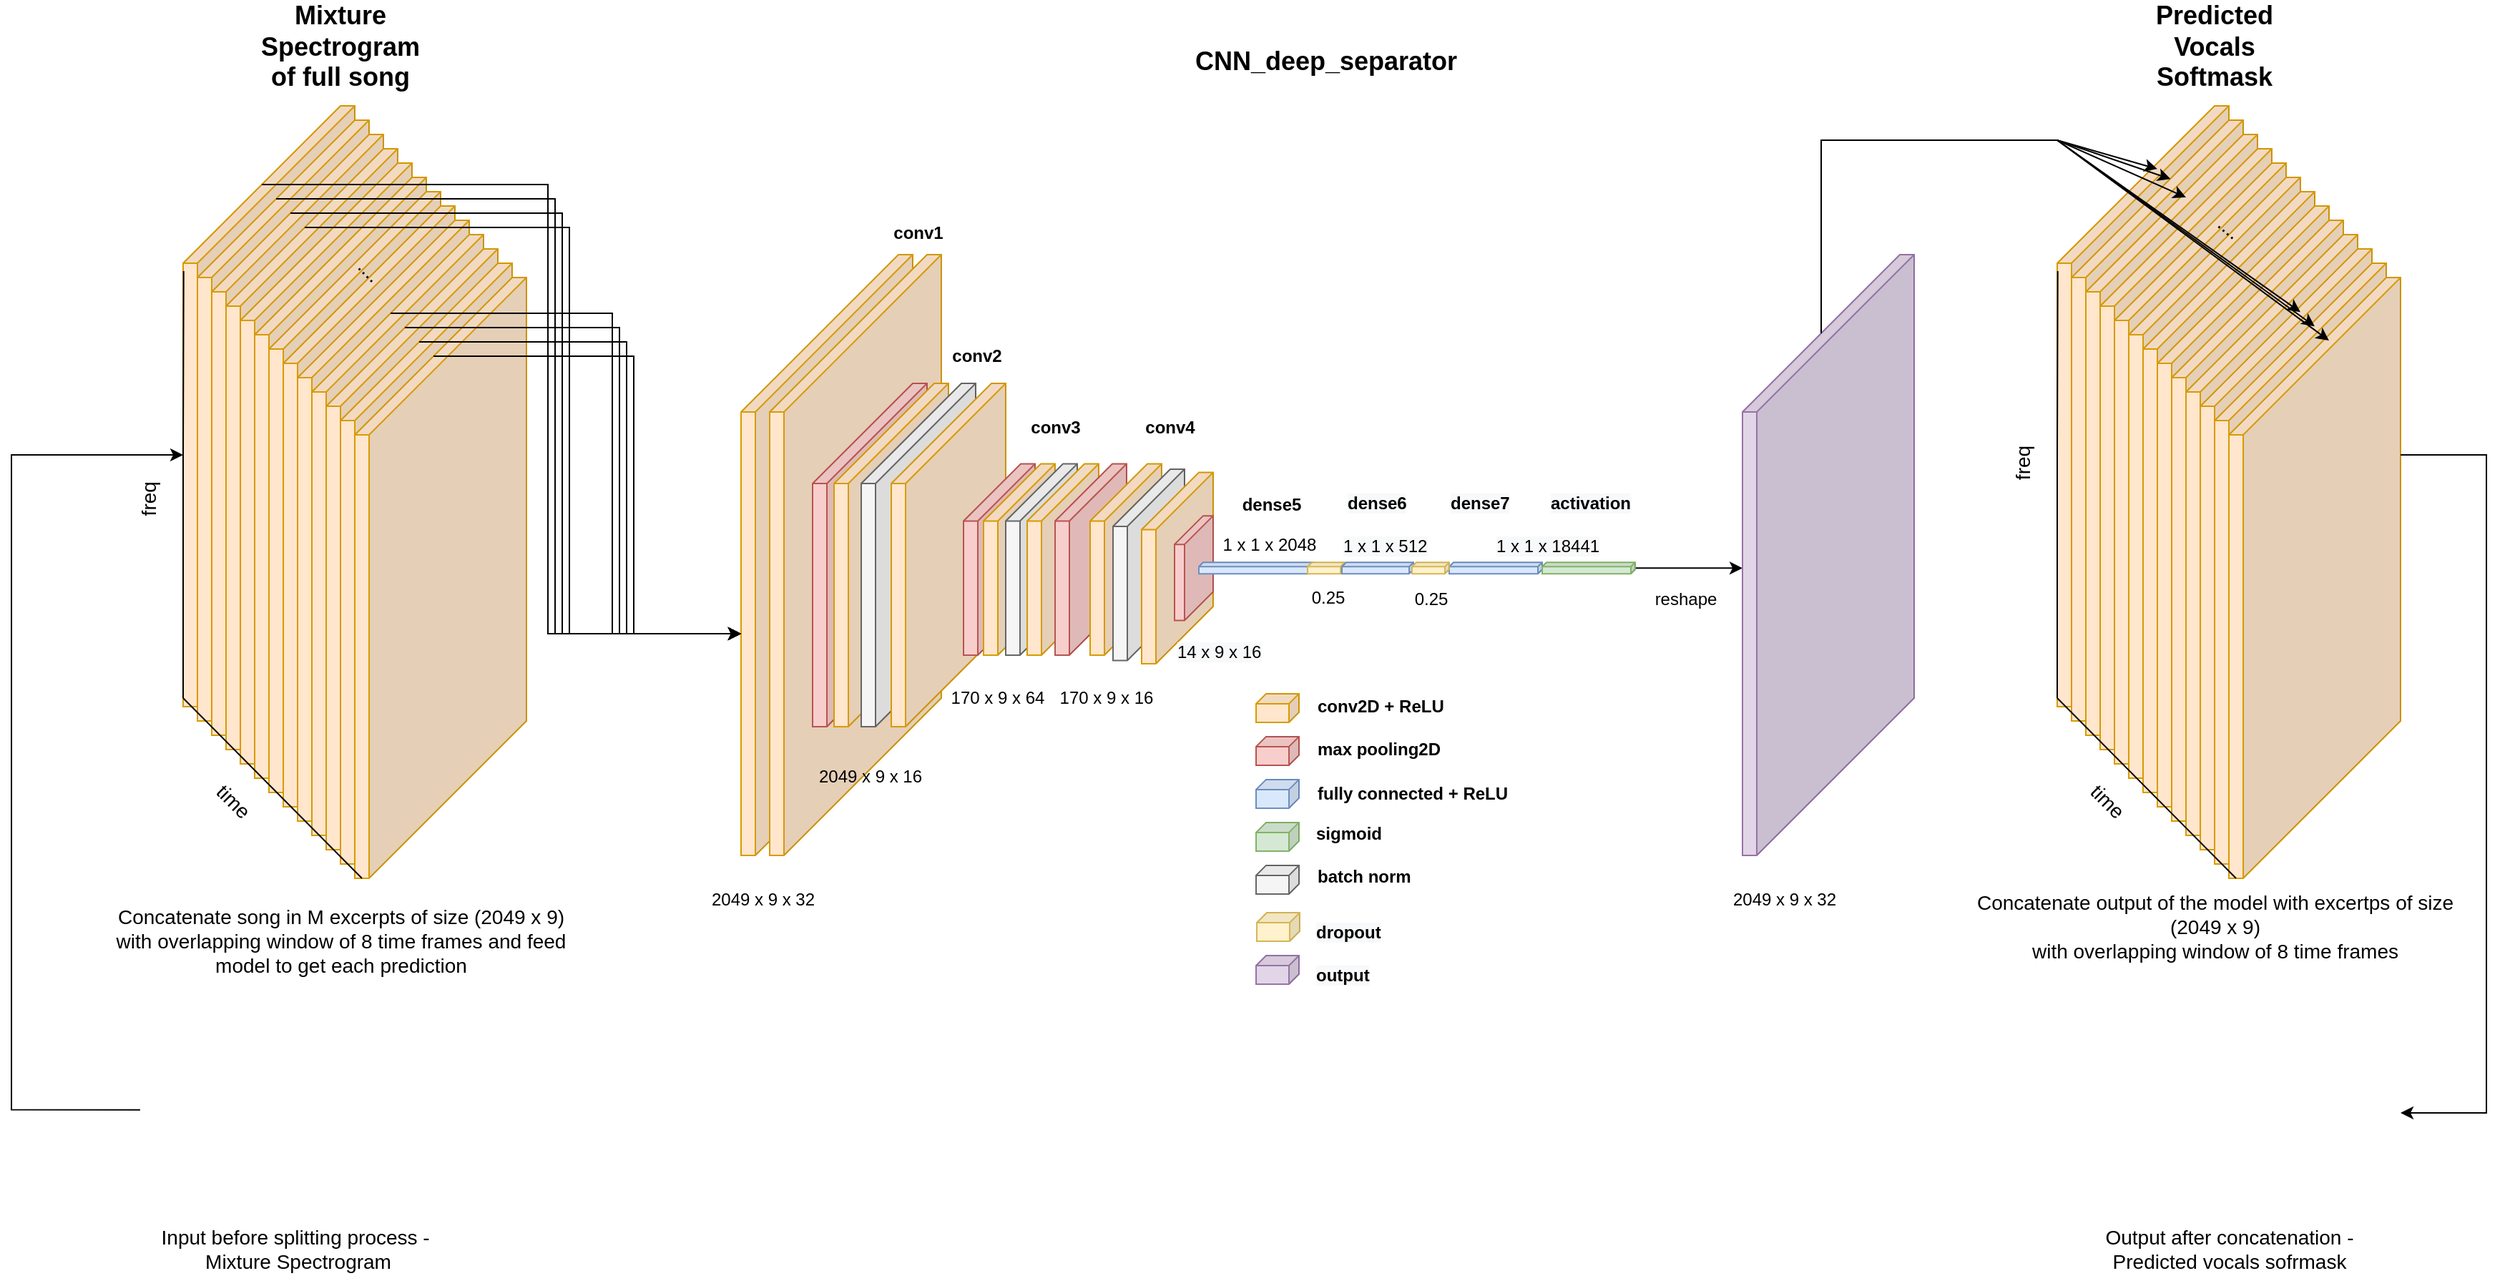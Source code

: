 <mxfile version="20.4.0" type="github">
  <diagram id="QJjx0-fPxzvcmYibJWj1" name="Page-1">
    <mxGraphModel dx="3318" dy="2088" grid="1" gridSize="10" guides="1" tooltips="1" connect="1" arrows="1" fold="1" page="1" pageScale="1" pageWidth="1600" pageHeight="1200" math="0" shadow="0">
      <root>
        <mxCell id="0" />
        <mxCell id="1" parent="0" />
        <mxCell id="4f-DMQIj-ya-iA7LCkDa-1" value="" style="shape=cube;whiteSpace=wrap;html=1;boundedLbl=1;backgroundOutline=1;darkOpacity=0.05;darkOpacity2=0.1;size=110;direction=east;flipH=1;fillColor=#ffe6cc;strokeColor=#d79b00;" parent="1" vertex="1">
          <mxGeometry x="380" y="80" width="120" height="420" as="geometry" />
        </mxCell>
        <mxCell id="4f-DMQIj-ya-iA7LCkDa-2" value="" style="shape=cube;whiteSpace=wrap;html=1;boundedLbl=1;backgroundOutline=1;darkOpacity=0.05;darkOpacity2=0.1;size=110;direction=east;flipH=1;fillColor=#ffe6cc;strokeColor=#d79b00;" parent="1" vertex="1">
          <mxGeometry x="400" y="80" width="120" height="420" as="geometry" />
        </mxCell>
        <mxCell id="4f-DMQIj-ya-iA7LCkDa-3" value="" style="shape=cube;whiteSpace=wrap;html=1;boundedLbl=1;backgroundOutline=1;darkOpacity=0.05;darkOpacity2=0.1;size=70;direction=east;flipH=1;fillColor=#f8cecc;strokeColor=#b85450;" parent="1" vertex="1">
          <mxGeometry x="430" y="170" width="80" height="240" as="geometry" />
        </mxCell>
        <mxCell id="4f-DMQIj-ya-iA7LCkDa-4" value="" style="shape=cube;whiteSpace=wrap;html=1;boundedLbl=1;backgroundOutline=1;darkOpacity=0.05;darkOpacity2=0.1;size=70;direction=east;flipH=1;fillColor=#ffe6cc;strokeColor=#d79b00;" parent="1" vertex="1">
          <mxGeometry x="445" y="170" width="80" height="240" as="geometry" />
        </mxCell>
        <mxCell id="4f-DMQIj-ya-iA7LCkDa-5" value="" style="shape=cube;whiteSpace=wrap;html=1;boundedLbl=1;backgroundOutline=1;darkOpacity=0.05;darkOpacity2=0.1;size=70;direction=east;flipH=1;fillColor=#f5f5f5;strokeColor=#666666;fontColor=#333333;" parent="1" vertex="1">
          <mxGeometry x="464" y="170" width="80" height="240" as="geometry" />
        </mxCell>
        <mxCell id="4f-DMQIj-ya-iA7LCkDa-22" value="" style="shape=cube;whiteSpace=wrap;html=1;boundedLbl=1;backgroundOutline=1;darkOpacity=0.05;darkOpacity2=0.1;size=3;direction=east;flipH=1;fillColor=#dae8fc;strokeColor=#6c8ebf;" parent="1" vertex="1">
          <mxGeometry x="875" y="295.14" width="65" height="8" as="geometry" />
        </mxCell>
        <mxCell id="4f-DMQIj-ya-iA7LCkDa-23" value="" style="shape=cube;whiteSpace=wrap;html=1;boundedLbl=1;backgroundOutline=1;darkOpacity=0.05;darkOpacity2=0.1;size=7;direction=east;flipH=1;fillColor=#ffe6cc;strokeColor=#d79b00;" parent="1" vertex="1">
          <mxGeometry x="740" y="386.94" width="30" height="20" as="geometry" />
        </mxCell>
        <mxCell id="4f-DMQIj-ya-iA7LCkDa-24" value="" style="shape=cube;whiteSpace=wrap;html=1;boundedLbl=1;backgroundOutline=1;darkOpacity=0.05;darkOpacity2=0.1;size=7;direction=east;flipH=1;fillColor=#f8cecc;strokeColor=#b85450;" parent="1" vertex="1">
          <mxGeometry x="740" y="416.94" width="30" height="20" as="geometry" />
        </mxCell>
        <mxCell id="4f-DMQIj-ya-iA7LCkDa-26" value="" style="shape=cube;whiteSpace=wrap;html=1;boundedLbl=1;backgroundOutline=1;darkOpacity=0.05;darkOpacity2=0.1;size=7;direction=east;flipH=1;fillColor=#dae8fc;strokeColor=#6c8ebf;" parent="1" vertex="1">
          <mxGeometry x="740" y="446.94" width="30" height="20" as="geometry" />
        </mxCell>
        <mxCell id="4f-DMQIj-ya-iA7LCkDa-28" value="" style="shape=cube;whiteSpace=wrap;html=1;boundedLbl=1;backgroundOutline=1;darkOpacity=0.05;darkOpacity2=0.1;size=7;direction=east;flipH=1;fillColor=#d5e8d4;strokeColor=#82b366;" parent="1" vertex="1">
          <mxGeometry x="740" y="476.94" width="30" height="20" as="geometry" />
        </mxCell>
        <mxCell id="4f-DMQIj-ya-iA7LCkDa-29" value="&lt;b&gt;conv1&lt;/b&gt;" style="text;html=1;strokeColor=none;fillColor=none;align=center;verticalAlign=middle;whiteSpace=wrap;rounded=0;" parent="1" vertex="1">
          <mxGeometry x="484" y="50" width="40" height="30" as="geometry" />
        </mxCell>
        <mxCell id="4f-DMQIj-ya-iA7LCkDa-31" value="&lt;b&gt;conv2&lt;/b&gt;" style="text;html=1;strokeColor=none;fillColor=none;align=center;verticalAlign=middle;whiteSpace=wrap;rounded=0;" parent="1" vertex="1">
          <mxGeometry x="525" y="136" width="40" height="30" as="geometry" />
        </mxCell>
        <mxCell id="4f-DMQIj-ya-iA7LCkDa-32" value="&lt;b&gt;conv3&lt;/b&gt;" style="text;html=1;strokeColor=none;fillColor=none;align=center;verticalAlign=middle;whiteSpace=wrap;rounded=0;" parent="1" vertex="1">
          <mxGeometry x="580" y="186.25" width="40" height="30" as="geometry" />
        </mxCell>
        <mxCell id="4f-DMQIj-ya-iA7LCkDa-33" value="&lt;b&gt;conv4&lt;/b&gt;" style="text;html=1;strokeColor=none;fillColor=none;align=center;verticalAlign=middle;whiteSpace=wrap;rounded=0;" parent="1" vertex="1">
          <mxGeometry x="660" y="186.25" width="40" height="30" as="geometry" />
        </mxCell>
        <mxCell id="4f-DMQIj-ya-iA7LCkDa-35" value="&lt;b&gt;dense5&lt;/b&gt;" style="text;html=1;strokeColor=none;fillColor=none;align=center;verticalAlign=middle;whiteSpace=wrap;rounded=0;" parent="1" vertex="1">
          <mxGeometry x="730.5" y="240" width="40" height="30" as="geometry" />
        </mxCell>
        <mxCell id="4f-DMQIj-ya-iA7LCkDa-38" value="2049 x 9 x 32" style="text;html=1;strokeColor=none;fillColor=none;align=center;verticalAlign=middle;whiteSpace=wrap;rounded=0;" parent="1" vertex="1">
          <mxGeometry x="346" y="516" width="99" height="30" as="geometry" />
        </mxCell>
        <mxCell id="4f-DMQIj-ya-iA7LCkDa-48" value="1 x 1 x 2048" style="text;html=1;strokeColor=none;fillColor=none;align=center;verticalAlign=middle;whiteSpace=wrap;rounded=0;" parent="1" vertex="1">
          <mxGeometry x="700" y="271.13" width="99" height="24" as="geometry" />
        </mxCell>
        <mxCell id="4f-DMQIj-ya-iA7LCkDa-50" value="conv2D + ReLU" style="text;html=1;strokeColor=none;fillColor=none;align=left;verticalAlign=middle;whiteSpace=wrap;rounded=0;fontStyle=1" parent="1" vertex="1">
          <mxGeometry x="781" y="384" width="138" height="23.88" as="geometry" />
        </mxCell>
        <mxCell id="4f-DMQIj-ya-iA7LCkDa-51" value="max pooling2D" style="text;html=1;strokeColor=none;fillColor=none;align=left;verticalAlign=middle;whiteSpace=wrap;rounded=0;fontStyle=1" parent="1" vertex="1">
          <mxGeometry x="781" y="414" width="138" height="23.88" as="geometry" />
        </mxCell>
        <mxCell id="4f-DMQIj-ya-iA7LCkDa-52" value="fully connected + ReLU" style="text;html=1;strokeColor=none;fillColor=none;align=left;verticalAlign=middle;whiteSpace=wrap;rounded=0;fontStyle=1" parent="1" vertex="1">
          <mxGeometry x="781" y="445.06" width="138" height="23.88" as="geometry" />
        </mxCell>
        <mxCell id="4f-DMQIj-ya-iA7LCkDa-53" value="sigmoid" style="text;html=1;strokeColor=none;fillColor=none;align=left;verticalAlign=middle;whiteSpace=wrap;rounded=0;fontStyle=1" parent="1" vertex="1">
          <mxGeometry x="780" y="473.06" width="138" height="23.88" as="geometry" />
        </mxCell>
        <mxCell id="CjmiZZ4pZX1jjcTOvJ7b-1" value="2049 x 9 x 16" style="text;html=1;strokeColor=none;fillColor=none;align=center;verticalAlign=middle;whiteSpace=wrap;rounded=0;" vertex="1" parent="1">
          <mxGeometry x="421" y="430" width="99" height="30" as="geometry" />
        </mxCell>
        <mxCell id="CjmiZZ4pZX1jjcTOvJ7b-2" value="170 x 9 x 64" style="text;html=1;strokeColor=none;fillColor=none;align=center;verticalAlign=middle;whiteSpace=wrap;rounded=0;" vertex="1" parent="1">
          <mxGeometry x="510" y="375" width="99" height="30" as="geometry" />
        </mxCell>
        <mxCell id="CjmiZZ4pZX1jjcTOvJ7b-6" value="" style="shape=cube;whiteSpace=wrap;html=1;boundedLbl=1;backgroundOutline=1;darkOpacity=0.05;darkOpacity2=0.1;size=70;direction=east;flipH=1;fillColor=#ffe6cc;strokeColor=#d79b00;" vertex="1" parent="1">
          <mxGeometry x="485" y="170" width="80" height="240" as="geometry" />
        </mxCell>
        <mxCell id="4f-DMQIj-ya-iA7LCkDa-9" value="" style="shape=cube;whiteSpace=wrap;html=1;boundedLbl=1;backgroundOutline=1;darkOpacity=0.05;darkOpacity2=0.1;size=40;direction=east;flipH=1;fillColor=#f8cecc;strokeColor=#b85450;" parent="1" vertex="1">
          <mxGeometry x="535.5" y="226.25" width="50" height="133.75" as="geometry" />
        </mxCell>
        <mxCell id="CjmiZZ4pZX1jjcTOvJ7b-7" value="" style="shape=cube;whiteSpace=wrap;html=1;boundedLbl=1;backgroundOutline=1;darkOpacity=0.05;darkOpacity2=0.1;size=7;direction=east;flipH=1;fillColor=#f5f5f5;strokeColor=#666666;fontColor=#333333;" vertex="1" parent="1">
          <mxGeometry x="740" y="506.94" width="30" height="20" as="geometry" />
        </mxCell>
        <mxCell id="CjmiZZ4pZX1jjcTOvJ7b-8" value="batch norm" style="text;html=1;strokeColor=none;fillColor=none;align=left;verticalAlign=middle;whiteSpace=wrap;rounded=0;fontStyle=1" vertex="1" parent="1">
          <mxGeometry x="781" y="503.06" width="138" height="23.88" as="geometry" />
        </mxCell>
        <mxCell id="4f-DMQIj-ya-iA7LCkDa-8" value="" style="shape=cube;whiteSpace=wrap;html=1;boundedLbl=1;backgroundOutline=1;darkOpacity=0.05;darkOpacity2=0.1;size=40;direction=east;flipH=1;fillColor=#ffe6cc;strokeColor=#d79b00;" parent="1" vertex="1">
          <mxGeometry x="549.5" y="226.25" width="50" height="133.75" as="geometry" />
        </mxCell>
        <mxCell id="4f-DMQIj-ya-iA7LCkDa-7" value="" style="shape=cube;whiteSpace=wrap;html=1;boundedLbl=1;backgroundOutline=1;darkOpacity=0.05;darkOpacity2=0.1;size=40;direction=east;flipH=1;fillColor=#f5f5f5;strokeColor=#666666;fontColor=#333333;" parent="1" vertex="1">
          <mxGeometry x="565" y="226.25" width="50" height="133.75" as="geometry" />
        </mxCell>
        <mxCell id="CjmiZZ4pZX1jjcTOvJ7b-9" value="" style="shape=cube;whiteSpace=wrap;html=1;boundedLbl=1;backgroundOutline=1;darkOpacity=0.05;darkOpacity2=0.1;size=40;direction=east;flipH=1;fillColor=#ffe6cc;strokeColor=#d79b00;" vertex="1" parent="1">
          <mxGeometry x="580" y="226.25" width="50" height="133.75" as="geometry" />
        </mxCell>
        <mxCell id="4f-DMQIj-ya-iA7LCkDa-6" value="" style="shape=cube;whiteSpace=wrap;html=1;boundedLbl=1;backgroundOutline=1;darkOpacity=0.05;darkOpacity2=0.1;size=40;direction=east;flipH=1;fillColor=#f8cecc;strokeColor=#b85450;" parent="1" vertex="1">
          <mxGeometry x="599.5" y="226.25" width="50" height="133.75" as="geometry" />
        </mxCell>
        <mxCell id="CjmiZZ4pZX1jjcTOvJ7b-13" value="" style="shape=cube;whiteSpace=wrap;html=1;boundedLbl=1;backgroundOutline=1;darkOpacity=0.05;darkOpacity2=0.1;size=40;direction=east;flipH=1;fillColor=#ffe6cc;strokeColor=#d79b00;" vertex="1" parent="1">
          <mxGeometry x="624" y="226.25" width="50" height="133.75" as="geometry" />
        </mxCell>
        <mxCell id="CjmiZZ4pZX1jjcTOvJ7b-16" value="" style="shape=cube;whiteSpace=wrap;html=1;boundedLbl=1;backgroundOutline=1;darkOpacity=0.05;darkOpacity2=0.1;size=40;direction=east;flipH=1;fillColor=#f5f5f5;strokeColor=#666666;fontColor=#333333;" vertex="1" parent="1">
          <mxGeometry x="640" y="230" width="50" height="133.75" as="geometry" />
        </mxCell>
        <mxCell id="CjmiZZ4pZX1jjcTOvJ7b-14" value="" style="shape=cube;whiteSpace=wrap;html=1;boundedLbl=1;backgroundOutline=1;darkOpacity=0.05;darkOpacity2=0.1;size=40;direction=east;flipH=1;fillColor=#ffe6cc;strokeColor=#d79b00;" vertex="1" parent="1">
          <mxGeometry x="660" y="232.26" width="50" height="133.75" as="geometry" />
        </mxCell>
        <mxCell id="CjmiZZ4pZX1jjcTOvJ7b-17" value="170 x 9 x 16" style="text;html=1;strokeColor=none;fillColor=none;align=center;verticalAlign=middle;whiteSpace=wrap;rounded=0;" vertex="1" parent="1">
          <mxGeometry x="585.5" y="375" width="99" height="30" as="geometry" />
        </mxCell>
        <mxCell id="4f-DMQIj-ya-iA7LCkDa-10" value="" style="shape=cube;whiteSpace=wrap;html=1;boundedLbl=1;backgroundOutline=1;darkOpacity=0.05;darkOpacity2=0.1;size=20;direction=east;flipH=1;fillColor=#f8cecc;strokeColor=#b85450;" parent="1" vertex="1">
          <mxGeometry x="683" y="262.57" width="27" height="73.13" as="geometry" />
        </mxCell>
        <mxCell id="CjmiZZ4pZX1jjcTOvJ7b-18" value="&lt;span style=&quot;color: rgb(0, 0, 0); font-family: Helvetica; font-size: 12px; font-style: normal; font-variant-ligatures: normal; font-variant-caps: normal; font-weight: 400; letter-spacing: normal; orphans: 2; text-align: center; text-indent: 0px; text-transform: none; widows: 2; word-spacing: 0px; -webkit-text-stroke-width: 0px; background-color: rgb(248, 249, 250); text-decoration-thickness: initial; text-decoration-style: initial; text-decoration-color: initial; float: none; display: inline !important;&quot;&gt;14 x 9 x 16&lt;/span&gt;" style="text;whiteSpace=wrap;html=1;fontSize=12;fontFamily=Helvetica;fontColor=default;" vertex="1" parent="1">
          <mxGeometry x="683" y="344" width="100" height="40" as="geometry" />
        </mxCell>
        <mxCell id="4f-DMQIj-ya-iA7LCkDa-20" value="" style="shape=cube;whiteSpace=wrap;html=1;boundedLbl=1;backgroundOutline=1;darkOpacity=0.05;darkOpacity2=0.1;size=3;direction=east;flipH=1;fillColor=#dae8fc;strokeColor=#6c8ebf;" parent="1" vertex="1">
          <mxGeometry x="700" y="295.14" width="80" height="8" as="geometry" />
        </mxCell>
        <mxCell id="CjmiZZ4pZX1jjcTOvJ7b-23" value="&lt;b style=&quot;color: rgb(0, 0, 0); font-family: Helvetica; font-size: 12px; font-style: normal; font-variant-ligatures: normal; font-variant-caps: normal; letter-spacing: normal; orphans: 2; text-align: center; text-indent: 0px; text-transform: none; widows: 2; word-spacing: 0px; -webkit-text-stroke-width: 0px; background-color: rgb(248, 249, 250); text-decoration-thickness: initial; text-decoration-style: initial; text-decoration-color: initial;&quot;&gt;dense6&lt;/b&gt;" style="text;whiteSpace=wrap;html=1;fontSize=12;fontFamily=Helvetica;fontColor=default;" vertex="1" parent="1">
          <mxGeometry x="802" y="240" width="70" height="40" as="geometry" />
        </mxCell>
        <mxCell id="CjmiZZ4pZX1jjcTOvJ7b-24" value="&lt;b style=&quot;color: rgb(0, 0, 0); font-family: Helvetica; font-size: 12px; font-style: normal; font-variant-ligatures: normal; font-variant-caps: normal; letter-spacing: normal; orphans: 2; text-align: center; text-indent: 0px; text-transform: none; widows: 2; word-spacing: 0px; -webkit-text-stroke-width: 0px; background-color: rgb(248, 249, 250); text-decoration-thickness: initial; text-decoration-style: initial; text-decoration-color: initial;&quot;&gt;dense7&lt;/b&gt;" style="text;whiteSpace=wrap;html=1;fontSize=12;fontFamily=Helvetica;fontColor=default;" vertex="1" parent="1">
          <mxGeometry x="874" y="240" width="70" height="40" as="geometry" />
        </mxCell>
        <mxCell id="CjmiZZ4pZX1jjcTOvJ7b-27" value="&lt;span style=&quot;color: rgb(0, 0, 0); font-family: Helvetica; font-size: 12px; font-style: normal; font-variant-ligatures: normal; font-variant-caps: normal; font-weight: 400; letter-spacing: normal; orphans: 2; text-align: center; text-indent: 0px; text-transform: none; widows: 2; word-spacing: 0px; -webkit-text-stroke-width: 0px; background-color: rgb(248, 249, 250); text-decoration-thickness: initial; text-decoration-style: initial; text-decoration-color: initial; float: none; display: inline !important;&quot;&gt;1 x 1 x 18441&lt;/span&gt;" style="text;whiteSpace=wrap;html=1;fontSize=12;fontFamily=Helvetica;fontColor=default;" vertex="1" parent="1">
          <mxGeometry x="906" y="270" width="75" height="40" as="geometry" />
        </mxCell>
        <mxCell id="CjmiZZ4pZX1jjcTOvJ7b-36" style="edgeStyle=orthogonalEdgeStyle;rounded=0;orthogonalLoop=1;jettySize=auto;html=1;fontFamily=Helvetica;fontSize=12;fontColor=default;" edge="1" parent="1" source="CjmiZZ4pZX1jjcTOvJ7b-33">
          <mxGeometry relative="1" as="geometry">
            <mxPoint x="1080" y="299.14" as="targetPoint" />
          </mxGeometry>
        </mxCell>
        <mxCell id="CjmiZZ4pZX1jjcTOvJ7b-33" value="" style="shape=cube;whiteSpace=wrap;html=1;boundedLbl=1;backgroundOutline=1;darkOpacity=0.05;darkOpacity2=0.1;size=3;direction=east;flipH=1;fillColor=#d5e8d4;strokeColor=#82b366;" vertex="1" parent="1">
          <mxGeometry x="940" y="295.14" width="65" height="8" as="geometry" />
        </mxCell>
        <mxCell id="CjmiZZ4pZX1jjcTOvJ7b-35" value="&lt;b style=&quot;color: rgb(0, 0, 0); font-family: Helvetica; font-size: 12px; font-style: normal; font-variant-ligatures: normal; font-variant-caps: normal; letter-spacing: normal; orphans: 2; text-align: center; text-indent: 0px; text-transform: none; widows: 2; word-spacing: 0px; -webkit-text-stroke-width: 0px; background-color: rgb(248, 249, 250); text-decoration-thickness: initial; text-decoration-style: initial; text-decoration-color: initial;&quot;&gt;activation&lt;/b&gt;" style="text;whiteSpace=wrap;html=1;fontSize=12;fontFamily=Helvetica;fontColor=default;" vertex="1" parent="1">
          <mxGeometry x="944" y="240" width="70" height="40" as="geometry" />
        </mxCell>
        <mxCell id="CjmiZZ4pZX1jjcTOvJ7b-37" value="reshape" style="text;html=1;align=center;verticalAlign=middle;resizable=0;points=[];autosize=1;strokeColor=none;fillColor=none;fontSize=12;fontFamily=Helvetica;fontColor=default;" vertex="1" parent="1">
          <mxGeometry x="1005" y="305.7" width="70" height="30" as="geometry" />
        </mxCell>
        <mxCell id="CjmiZZ4pZX1jjcTOvJ7b-38" value="" style="shape=cube;whiteSpace=wrap;html=1;boundedLbl=1;backgroundOutline=1;darkOpacity=0.05;darkOpacity2=0.1;size=110;direction=east;flipH=1;fillColor=#e1d5e7;strokeColor=#9673a6;" vertex="1" parent="1">
          <mxGeometry x="1080" y="80" width="120" height="420" as="geometry" />
        </mxCell>
        <mxCell id="CjmiZZ4pZX1jjcTOvJ7b-39" value="" style="shape=cube;whiteSpace=wrap;html=1;boundedLbl=1;backgroundOutline=1;darkOpacity=0.05;darkOpacity2=0.1;size=7;direction=east;flipH=1;fillColor=#e1d5e7;strokeColor=#9673a6;" vertex="1" parent="1">
          <mxGeometry x="740" y="570" width="30" height="20" as="geometry" />
        </mxCell>
        <mxCell id="CjmiZZ4pZX1jjcTOvJ7b-40" value="&lt;span style=&quot;color: rgb(0, 0, 0); font-family: Helvetica; font-size: 12px; font-style: normal; font-variant-ligatures: normal; font-variant-caps: normal; font-weight: 700; letter-spacing: normal; orphans: 2; text-align: left; text-indent: 0px; text-transform: none; widows: 2; word-spacing: 0px; -webkit-text-stroke-width: 0px; background-color: rgb(248, 249, 250); text-decoration-thickness: initial; text-decoration-style: initial; text-decoration-color: initial; float: none; display: inline !important;&quot;&gt;output&lt;/span&gt;" style="text;whiteSpace=wrap;html=1;fontSize=12;fontFamily=Helvetica;fontColor=default;" vertex="1" parent="1">
          <mxGeometry x="780" y="570" width="100" height="40" as="geometry" />
        </mxCell>
        <mxCell id="CjmiZZ4pZX1jjcTOvJ7b-42" value="" style="shape=cube;whiteSpace=wrap;html=1;boundedLbl=1;backgroundOutline=1;darkOpacity=0.05;darkOpacity2=0.1;size=3;direction=east;flipH=1;fillColor=#fff2cc;strokeColor=#d6b656;" vertex="1" parent="1">
          <mxGeometry x="776" y="295.14" width="26" height="8" as="geometry" />
        </mxCell>
        <mxCell id="CjmiZZ4pZX1jjcTOvJ7b-22" value="&lt;span style=&quot;color: rgb(0, 0, 0); font-family: Helvetica; font-size: 12px; font-style: normal; font-variant-ligatures: normal; font-variant-caps: normal; font-weight: 400; letter-spacing: normal; orphans: 2; text-align: center; text-indent: 0px; text-transform: none; widows: 2; word-spacing: 0px; -webkit-text-stroke-width: 0px; background-color: rgb(248, 249, 250); text-decoration-thickness: initial; text-decoration-style: initial; text-decoration-color: initial; float: none; display: inline !important;&quot;&gt;1 x 1 x 512&lt;/span&gt;" style="text;whiteSpace=wrap;html=1;fontSize=12;fontFamily=Helvetica;fontColor=default;" vertex="1" parent="1">
          <mxGeometry x="799" y="270" width="100" height="20" as="geometry" />
        </mxCell>
        <mxCell id="4f-DMQIj-ya-iA7LCkDa-21" value="" style="shape=cube;whiteSpace=wrap;html=1;boundedLbl=1;backgroundOutline=1;darkOpacity=0.05;darkOpacity2=0.1;size=3;direction=east;flipH=1;fillColor=#dae8fc;strokeColor=#6c8ebf;" parent="1" vertex="1">
          <mxGeometry x="800" y="295.14" width="50" height="8" as="geometry" />
        </mxCell>
        <mxCell id="CjmiZZ4pZX1jjcTOvJ7b-43" value="" style="shape=cube;whiteSpace=wrap;html=1;boundedLbl=1;backgroundOutline=1;darkOpacity=0.05;darkOpacity2=0.1;size=7;direction=east;flipH=1;fillColor=#fff2cc;strokeColor=#d6b656;" vertex="1" parent="1">
          <mxGeometry x="740.5" y="540" width="30" height="20" as="geometry" />
        </mxCell>
        <mxCell id="CjmiZZ4pZX1jjcTOvJ7b-44" value="&lt;span style=&quot;color: rgb(0, 0, 0); font-family: Helvetica; font-size: 12px; font-style: normal; font-variant-ligatures: normal; font-variant-caps: normal; font-weight: 700; letter-spacing: normal; orphans: 2; text-align: left; text-indent: 0px; text-transform: none; widows: 2; word-spacing: 0px; -webkit-text-stroke-width: 0px; background-color: rgb(248, 249, 250); text-decoration-thickness: initial; text-decoration-style: initial; text-decoration-color: initial; float: none; display: inline !important;&quot;&gt;dropout&lt;/span&gt;" style="text;whiteSpace=wrap;html=1;fontSize=12;fontFamily=Helvetica;fontColor=default;" vertex="1" parent="1">
          <mxGeometry x="780" y="540" width="100" height="40" as="geometry" />
        </mxCell>
        <mxCell id="CjmiZZ4pZX1jjcTOvJ7b-45" value="" style="shape=cube;whiteSpace=wrap;html=1;boundedLbl=1;backgroundOutline=1;darkOpacity=0.05;darkOpacity2=0.1;size=3;direction=east;flipH=1;fillColor=#fff2cc;strokeColor=#d6b656;" vertex="1" parent="1">
          <mxGeometry x="849" y="295.13" width="26" height="8" as="geometry" />
        </mxCell>
        <mxCell id="CjmiZZ4pZX1jjcTOvJ7b-46" value="0.25" style="text;html=1;align=center;verticalAlign=middle;resizable=0;points=[];autosize=1;strokeColor=none;fillColor=none;fontSize=12;fontFamily=Helvetica;fontColor=default;" vertex="1" parent="1">
          <mxGeometry x="765" y="305" width="50" height="30" as="geometry" />
        </mxCell>
        <mxCell id="CjmiZZ4pZX1jjcTOvJ7b-47" value="0.25" style="text;html=1;align=center;verticalAlign=middle;resizable=0;points=[];autosize=1;strokeColor=none;fillColor=none;fontSize=12;fontFamily=Helvetica;fontColor=default;" vertex="1" parent="1">
          <mxGeometry x="837" y="305.7" width="50" height="30" as="geometry" />
        </mxCell>
        <mxCell id="CjmiZZ4pZX1jjcTOvJ7b-48" value="" style="shape=cube;whiteSpace=wrap;html=1;boundedLbl=1;backgroundOutline=1;darkOpacity=0.05;darkOpacity2=0.1;size=110;direction=east;flipH=1;fillColor=#ffe6cc;strokeColor=#d79b00;" vertex="1" parent="1">
          <mxGeometry x="-10" y="-24.0" width="120" height="420" as="geometry" />
        </mxCell>
        <mxCell id="CjmiZZ4pZX1jjcTOvJ7b-67" value="" style="shape=cube;whiteSpace=wrap;html=1;boundedLbl=1;backgroundOutline=1;darkOpacity=0.05;darkOpacity2=0.1;size=110;direction=east;flipH=1;fillColor=#ffe6cc;strokeColor=#d79b00;" vertex="1" parent="1">
          <mxGeometry y="-14.0" width="120" height="420" as="geometry" />
        </mxCell>
        <mxCell id="CjmiZZ4pZX1jjcTOvJ7b-68" value="" style="shape=cube;whiteSpace=wrap;html=1;boundedLbl=1;backgroundOutline=1;darkOpacity=0.05;darkOpacity2=0.1;size=110;direction=east;flipH=1;fillColor=#ffe6cc;strokeColor=#d79b00;" vertex="1" parent="1">
          <mxGeometry x="10" y="-4.0" width="120" height="420" as="geometry" />
        </mxCell>
        <mxCell id="CjmiZZ4pZX1jjcTOvJ7b-69" value="" style="shape=cube;whiteSpace=wrap;html=1;boundedLbl=1;backgroundOutline=1;darkOpacity=0.05;darkOpacity2=0.1;size=110;direction=east;flipH=1;fillColor=#ffe6cc;strokeColor=#d79b00;" vertex="1" parent="1">
          <mxGeometry x="20" y="6.0" width="120" height="420" as="geometry" />
        </mxCell>
        <mxCell id="CjmiZZ4pZX1jjcTOvJ7b-70" value="" style="shape=cube;whiteSpace=wrap;html=1;boundedLbl=1;backgroundOutline=1;darkOpacity=0.05;darkOpacity2=0.1;size=110;direction=east;flipH=1;fillColor=#ffe6cc;strokeColor=#d79b00;" vertex="1" parent="1">
          <mxGeometry x="30" y="16.0" width="120" height="420" as="geometry" />
        </mxCell>
        <mxCell id="CjmiZZ4pZX1jjcTOvJ7b-71" value="" style="shape=cube;whiteSpace=wrap;html=1;boundedLbl=1;backgroundOutline=1;darkOpacity=0.05;darkOpacity2=0.1;size=110;direction=east;flipH=1;fillColor=#ffe6cc;strokeColor=#d79b00;" vertex="1" parent="1">
          <mxGeometry x="40" y="26.0" width="120" height="420" as="geometry" />
        </mxCell>
        <mxCell id="CjmiZZ4pZX1jjcTOvJ7b-72" value="" style="shape=cube;whiteSpace=wrap;html=1;boundedLbl=1;backgroundOutline=1;darkOpacity=0.05;darkOpacity2=0.1;size=110;direction=east;flipH=1;fillColor=#ffe6cc;strokeColor=#d79b00;" vertex="1" parent="1">
          <mxGeometry x="50" y="36.0" width="120" height="420" as="geometry" />
        </mxCell>
        <mxCell id="CjmiZZ4pZX1jjcTOvJ7b-73" value="" style="shape=cube;whiteSpace=wrap;html=1;boundedLbl=1;backgroundOutline=1;darkOpacity=0.05;darkOpacity2=0.1;size=110;direction=east;flipH=1;fillColor=#ffe6cc;strokeColor=#d79b00;" vertex="1" parent="1">
          <mxGeometry x="60" y="46.0" width="120" height="420" as="geometry" />
        </mxCell>
        <mxCell id="CjmiZZ4pZX1jjcTOvJ7b-74" value="" style="shape=cube;whiteSpace=wrap;html=1;boundedLbl=1;backgroundOutline=1;darkOpacity=0.05;darkOpacity2=0.1;size=110;direction=east;flipH=1;fillColor=#ffe6cc;strokeColor=#d79b00;" vertex="1" parent="1">
          <mxGeometry x="70" y="56.0" width="120" height="420" as="geometry" />
        </mxCell>
        <mxCell id="CjmiZZ4pZX1jjcTOvJ7b-75" value="" style="shape=cube;whiteSpace=wrap;html=1;boundedLbl=1;backgroundOutline=1;darkOpacity=0.05;darkOpacity2=0.1;size=110;direction=east;flipH=1;fillColor=#ffe6cc;strokeColor=#d79b00;" vertex="1" parent="1">
          <mxGeometry x="80" y="66.0" width="120" height="420" as="geometry" />
        </mxCell>
        <mxCell id="CjmiZZ4pZX1jjcTOvJ7b-76" value="" style="shape=cube;whiteSpace=wrap;html=1;boundedLbl=1;backgroundOutline=1;darkOpacity=0.05;darkOpacity2=0.1;size=110;direction=east;flipH=1;fillColor=#ffe6cc;strokeColor=#d79b00;" vertex="1" parent="1">
          <mxGeometry x="90" y="76.0" width="120" height="420" as="geometry" />
        </mxCell>
        <mxCell id="CjmiZZ4pZX1jjcTOvJ7b-77" value="" style="shape=cube;whiteSpace=wrap;html=1;boundedLbl=1;backgroundOutline=1;darkOpacity=0.05;darkOpacity2=0.1;size=110;direction=east;flipH=1;fillColor=#ffe6cc;strokeColor=#d79b00;" vertex="1" parent="1">
          <mxGeometry x="100" y="86.0" width="120" height="420" as="geometry" />
        </mxCell>
        <mxCell id="CjmiZZ4pZX1jjcTOvJ7b-78" value="" style="shape=cube;whiteSpace=wrap;html=1;boundedLbl=1;backgroundOutline=1;darkOpacity=0.05;darkOpacity2=0.1;size=110;direction=east;flipH=1;fillColor=#ffe6cc;strokeColor=#d79b00;" vertex="1" parent="1">
          <mxGeometry x="110" y="96.0" width="120" height="420" as="geometry" />
        </mxCell>
        <mxCell id="CjmiZZ4pZX1jjcTOvJ7b-79" value="&lt;b&gt;&lt;font style=&quot;font-size: 18px;&quot;&gt;Mixture Spectrogram of full song&lt;/font&gt;&lt;/b&gt;" style="text;html=1;strokeColor=none;fillColor=none;align=center;verticalAlign=middle;whiteSpace=wrap;rounded=0;" vertex="1" parent="1">
          <mxGeometry x="40" y="-90" width="120" height="50" as="geometry" />
        </mxCell>
        <mxCell id="CjmiZZ4pZX1jjcTOvJ7b-80" value="&lt;font style=&quot;font-size: 14px;&quot;&gt;freq&lt;/font&gt;" style="text;html=1;align=center;verticalAlign=middle;resizable=0;points=[];autosize=1;strokeColor=none;fillColor=none;fontSize=18;fontFamily=Helvetica;fontColor=default;rotation=-90;" vertex="1" parent="1">
          <mxGeometry x="-60" y="231.13" width="50" height="40" as="geometry" />
        </mxCell>
        <mxCell id="CjmiZZ4pZX1jjcTOvJ7b-83" value="time" style="text;html=1;align=center;verticalAlign=middle;resizable=0;points=[];autosize=1;strokeColor=none;fillColor=none;fontSize=14;fontFamily=Helvetica;fontColor=default;rotation=45;" vertex="1" parent="1">
          <mxGeometry y="446.94" width="50" height="30" as="geometry" />
        </mxCell>
        <mxCell id="CjmiZZ4pZX1jjcTOvJ7b-84" value="Concatenate song in M excerpts of size (2049 x 9)&lt;br&gt;with overlapping window of 8 time frames and feed &lt;br&gt;model to get each prediction" style="text;html=1;align=center;verticalAlign=middle;resizable=0;points=[];autosize=1;strokeColor=none;fillColor=none;fontSize=14;fontFamily=Helvetica;fontColor=default;" vertex="1" parent="1">
          <mxGeometry x="-70" y="530" width="340" height="60" as="geometry" />
        </mxCell>
        <mxCell id="CjmiZZ4pZX1jjcTOvJ7b-85" style="edgeStyle=orthogonalEdgeStyle;rounded=0;orthogonalLoop=1;jettySize=auto;html=1;exitX=0;exitY=0;exitDx=65;exitDy=55;exitPerimeter=0;entryX=0;entryY=0;entryDx=120;entryDy=265;entryPerimeter=0;fontFamily=Helvetica;fontSize=14;fontColor=default;" edge="1" parent="1" source="CjmiZZ4pZX1jjcTOvJ7b-48" target="4f-DMQIj-ya-iA7LCkDa-1">
          <mxGeometry relative="1" as="geometry" />
        </mxCell>
        <mxCell id="CjmiZZ4pZX1jjcTOvJ7b-87" style="edgeStyle=orthogonalEdgeStyle;rounded=0;orthogonalLoop=1;jettySize=auto;html=1;exitX=0;exitY=0;exitDx=65;exitDy=55;exitPerimeter=0;entryX=0;entryY=0;entryDx=120;entryDy=265;entryPerimeter=0;fontFamily=Helvetica;fontSize=14;fontColor=default;" edge="1" parent="1" source="CjmiZZ4pZX1jjcTOvJ7b-67" target="4f-DMQIj-ya-iA7LCkDa-1">
          <mxGeometry relative="1" as="geometry" />
        </mxCell>
        <mxCell id="CjmiZZ4pZX1jjcTOvJ7b-88" value="...." style="text;html=1;align=center;verticalAlign=middle;resizable=0;points=[];autosize=1;strokeColor=none;fillColor=none;fontSize=14;fontFamily=Helvetica;fontColor=default;rotation=45;" vertex="1" parent="1">
          <mxGeometry x="100" y="76" width="40" height="30" as="geometry" />
        </mxCell>
        <mxCell id="CjmiZZ4pZX1jjcTOvJ7b-92" style="edgeStyle=orthogonalEdgeStyle;rounded=0;orthogonalLoop=1;jettySize=auto;html=1;exitX=0;exitY=0;exitDx=65;exitDy=55;exitPerimeter=0;entryX=0;entryY=0;entryDx=120;entryDy=265;entryPerimeter=0;fontFamily=Helvetica;fontSize=14;fontColor=default;" edge="1" parent="1" source="CjmiZZ4pZX1jjcTOvJ7b-78" target="4f-DMQIj-ya-iA7LCkDa-1">
          <mxGeometry relative="1" as="geometry" />
        </mxCell>
        <mxCell id="CjmiZZ4pZX1jjcTOvJ7b-91" style="edgeStyle=orthogonalEdgeStyle;rounded=0;orthogonalLoop=1;jettySize=auto;html=1;exitX=0;exitY=0;exitDx=65;exitDy=55;exitPerimeter=0;entryX=0;entryY=0;entryDx=120;entryDy=265;entryPerimeter=0;fontFamily=Helvetica;fontSize=14;fontColor=default;" edge="1" parent="1" source="CjmiZZ4pZX1jjcTOvJ7b-77" target="4f-DMQIj-ya-iA7LCkDa-1">
          <mxGeometry relative="1" as="geometry" />
        </mxCell>
        <mxCell id="CjmiZZ4pZX1jjcTOvJ7b-90" style="edgeStyle=orthogonalEdgeStyle;rounded=0;orthogonalLoop=1;jettySize=auto;html=1;exitX=0;exitY=0;exitDx=65;exitDy=55;exitPerimeter=0;entryX=0;entryY=0;entryDx=120;entryDy=265;entryPerimeter=0;fontFamily=Helvetica;fontSize=14;fontColor=default;" edge="1" parent="1" source="CjmiZZ4pZX1jjcTOvJ7b-76" target="4f-DMQIj-ya-iA7LCkDa-1">
          <mxGeometry relative="1" as="geometry" />
        </mxCell>
        <mxCell id="CjmiZZ4pZX1jjcTOvJ7b-89" style="edgeStyle=orthogonalEdgeStyle;rounded=0;orthogonalLoop=1;jettySize=auto;html=1;exitX=0;exitY=0;exitDx=65;exitDy=55;exitPerimeter=0;entryX=0;entryY=0;entryDx=120;entryDy=265;entryPerimeter=0;fontFamily=Helvetica;fontSize=14;fontColor=default;" edge="1" parent="1" source="CjmiZZ4pZX1jjcTOvJ7b-75" target="4f-DMQIj-ya-iA7LCkDa-1">
          <mxGeometry relative="1" as="geometry" />
        </mxCell>
        <mxCell id="CjmiZZ4pZX1jjcTOvJ7b-93" style="edgeStyle=orthogonalEdgeStyle;rounded=0;orthogonalLoop=1;jettySize=auto;html=1;exitX=0;exitY=0;exitDx=65;exitDy=55;exitPerimeter=0;entryX=0;entryY=0;entryDx=120;entryDy=265;entryPerimeter=0;fontFamily=Helvetica;fontSize=14;fontColor=default;" edge="1" parent="1" source="CjmiZZ4pZX1jjcTOvJ7b-69" target="4f-DMQIj-ya-iA7LCkDa-1">
          <mxGeometry relative="1" as="geometry" />
        </mxCell>
        <mxCell id="CjmiZZ4pZX1jjcTOvJ7b-94" style="edgeStyle=orthogonalEdgeStyle;rounded=0;orthogonalLoop=1;jettySize=auto;html=1;exitX=0;exitY=0;exitDx=65;exitDy=55;exitPerimeter=0;entryX=0;entryY=0;entryDx=120;entryDy=265;entryPerimeter=0;fontFamily=Helvetica;fontSize=14;fontColor=default;" edge="1" parent="1" source="CjmiZZ4pZX1jjcTOvJ7b-68" target="4f-DMQIj-ya-iA7LCkDa-1">
          <mxGeometry relative="1" as="geometry" />
        </mxCell>
        <mxCell id="CjmiZZ4pZX1jjcTOvJ7b-95" value="" style="endArrow=none;html=1;rounded=0;fontFamily=Helvetica;fontSize=14;fontColor=default;entryX=0.997;entryY=0.275;entryDx=0;entryDy=0;entryPerimeter=0;" edge="1" parent="1" target="CjmiZZ4pZX1jjcTOvJ7b-48">
          <mxGeometry width="50" height="50" relative="1" as="geometry">
            <mxPoint x="-10" y="390" as="sourcePoint" />
            <mxPoint x="680" y="250" as="targetPoint" />
            <Array as="points">
              <mxPoint x="-10" y="220" />
            </Array>
          </mxGeometry>
        </mxCell>
        <mxCell id="CjmiZZ4pZX1jjcTOvJ7b-96" value="" style="endArrow=none;html=1;rounded=0;fontFamily=Helvetica;fontSize=14;fontColor=default;entryX=0;entryY=0;entryDx=115;entryDy=420;entryPerimeter=0;" edge="1" parent="1" target="CjmiZZ4pZX1jjcTOvJ7b-78">
          <mxGeometry width="50" height="50" relative="1" as="geometry">
            <mxPoint x="-10" y="390" as="sourcePoint" />
            <mxPoint x="680" y="250" as="targetPoint" />
          </mxGeometry>
        </mxCell>
        <mxCell id="CjmiZZ4pZX1jjcTOvJ7b-97" value="&lt;b&gt;&lt;font style=&quot;font-size: 18px;&quot;&gt;CNN_deep_separator&lt;/font&gt;&lt;/b&gt;" style="text;html=1;strokeColor=none;fillColor=none;align=center;verticalAlign=middle;whiteSpace=wrap;rounded=0;" vertex="1" parent="1">
          <mxGeometry x="729" y="-80" width="120" height="50" as="geometry" />
        </mxCell>
        <mxCell id="CjmiZZ4pZX1jjcTOvJ7b-98" value="" style="shape=cube;whiteSpace=wrap;html=1;boundedLbl=1;backgroundOutline=1;darkOpacity=0.05;darkOpacity2=0.1;size=110;direction=east;flipH=1;fillColor=#ffe6cc;strokeColor=#d79b00;" vertex="1" parent="1">
          <mxGeometry x="1300" y="-24.0" width="120" height="420" as="geometry" />
        </mxCell>
        <mxCell id="CjmiZZ4pZX1jjcTOvJ7b-99" value="" style="shape=cube;whiteSpace=wrap;html=1;boundedLbl=1;backgroundOutline=1;darkOpacity=0.05;darkOpacity2=0.1;size=110;direction=east;flipH=1;fillColor=#ffe6cc;strokeColor=#d79b00;" vertex="1" parent="1">
          <mxGeometry x="1310" y="-14.0" width="120" height="420" as="geometry" />
        </mxCell>
        <mxCell id="CjmiZZ4pZX1jjcTOvJ7b-100" value="" style="shape=cube;whiteSpace=wrap;html=1;boundedLbl=1;backgroundOutline=1;darkOpacity=0.05;darkOpacity2=0.1;size=110;direction=east;flipH=1;fillColor=#ffe6cc;strokeColor=#d79b00;" vertex="1" parent="1">
          <mxGeometry x="1320" y="-4.0" width="120" height="420" as="geometry" />
        </mxCell>
        <mxCell id="CjmiZZ4pZX1jjcTOvJ7b-101" value="" style="shape=cube;whiteSpace=wrap;html=1;boundedLbl=1;backgroundOutline=1;darkOpacity=0.05;darkOpacity2=0.1;size=110;direction=east;flipH=1;fillColor=#ffe6cc;strokeColor=#d79b00;" vertex="1" parent="1">
          <mxGeometry x="1330" y="6.0" width="120" height="420" as="geometry" />
        </mxCell>
        <mxCell id="CjmiZZ4pZX1jjcTOvJ7b-102" value="" style="shape=cube;whiteSpace=wrap;html=1;boundedLbl=1;backgroundOutline=1;darkOpacity=0.05;darkOpacity2=0.1;size=110;direction=east;flipH=1;fillColor=#ffe6cc;strokeColor=#d79b00;" vertex="1" parent="1">
          <mxGeometry x="1340" y="16.0" width="120" height="420" as="geometry" />
        </mxCell>
        <mxCell id="CjmiZZ4pZX1jjcTOvJ7b-103" value="" style="shape=cube;whiteSpace=wrap;html=1;boundedLbl=1;backgroundOutline=1;darkOpacity=0.05;darkOpacity2=0.1;size=110;direction=east;flipH=1;fillColor=#ffe6cc;strokeColor=#d79b00;" vertex="1" parent="1">
          <mxGeometry x="1350" y="26.0" width="120" height="420" as="geometry" />
        </mxCell>
        <mxCell id="CjmiZZ4pZX1jjcTOvJ7b-104" value="" style="shape=cube;whiteSpace=wrap;html=1;boundedLbl=1;backgroundOutline=1;darkOpacity=0.05;darkOpacity2=0.1;size=110;direction=east;flipH=1;fillColor=#ffe6cc;strokeColor=#d79b00;" vertex="1" parent="1">
          <mxGeometry x="1360" y="36.0" width="120" height="420" as="geometry" />
        </mxCell>
        <mxCell id="CjmiZZ4pZX1jjcTOvJ7b-105" value="" style="shape=cube;whiteSpace=wrap;html=1;boundedLbl=1;backgroundOutline=1;darkOpacity=0.05;darkOpacity2=0.1;size=110;direction=east;flipH=1;fillColor=#ffe6cc;strokeColor=#d79b00;" vertex="1" parent="1">
          <mxGeometry x="1370" y="46.0" width="120" height="420" as="geometry" />
        </mxCell>
        <mxCell id="CjmiZZ4pZX1jjcTOvJ7b-106" value="" style="shape=cube;whiteSpace=wrap;html=1;boundedLbl=1;backgroundOutline=1;darkOpacity=0.05;darkOpacity2=0.1;size=110;direction=east;flipH=1;fillColor=#ffe6cc;strokeColor=#d79b00;" vertex="1" parent="1">
          <mxGeometry x="1380" y="56.0" width="120" height="420" as="geometry" />
        </mxCell>
        <mxCell id="CjmiZZ4pZX1jjcTOvJ7b-107" value="" style="shape=cube;whiteSpace=wrap;html=1;boundedLbl=1;backgroundOutline=1;darkOpacity=0.05;darkOpacity2=0.1;size=110;direction=east;flipH=1;fillColor=#ffe6cc;strokeColor=#d79b00;" vertex="1" parent="1">
          <mxGeometry x="1390" y="66.0" width="120" height="420" as="geometry" />
        </mxCell>
        <mxCell id="CjmiZZ4pZX1jjcTOvJ7b-108" value="" style="shape=cube;whiteSpace=wrap;html=1;boundedLbl=1;backgroundOutline=1;darkOpacity=0.05;darkOpacity2=0.1;size=110;direction=east;flipH=1;fillColor=#ffe6cc;strokeColor=#d79b00;" vertex="1" parent="1">
          <mxGeometry x="1400" y="76.0" width="120" height="420" as="geometry" />
        </mxCell>
        <mxCell id="CjmiZZ4pZX1jjcTOvJ7b-109" value="" style="shape=cube;whiteSpace=wrap;html=1;boundedLbl=1;backgroundOutline=1;darkOpacity=0.05;darkOpacity2=0.1;size=110;direction=east;flipH=1;fillColor=#ffe6cc;strokeColor=#d79b00;" vertex="1" parent="1">
          <mxGeometry x="1410" y="86.0" width="120" height="420" as="geometry" />
        </mxCell>
        <mxCell id="CjmiZZ4pZX1jjcTOvJ7b-110" value="" style="shape=cube;whiteSpace=wrap;html=1;boundedLbl=1;backgroundOutline=1;darkOpacity=0.05;darkOpacity2=0.1;size=110;direction=east;flipH=1;fillColor=#ffe6cc;strokeColor=#d79b00;" vertex="1" parent="1">
          <mxGeometry x="1420" y="96.0" width="120" height="420" as="geometry" />
        </mxCell>
        <mxCell id="CjmiZZ4pZX1jjcTOvJ7b-111" value="&lt;b&gt;&lt;font style=&quot;font-size: 18px;&quot;&gt;Predicted&lt;br&gt;Vocals Softmask&lt;/font&gt;&lt;/b&gt;" style="text;html=1;strokeColor=none;fillColor=none;align=center;verticalAlign=middle;whiteSpace=wrap;rounded=0;" vertex="1" parent="1">
          <mxGeometry x="1350" y="-90" width="120" height="50" as="geometry" />
        </mxCell>
        <mxCell id="CjmiZZ4pZX1jjcTOvJ7b-112" value="&lt;font style=&quot;font-size: 14px;&quot;&gt;freq&lt;/font&gt;" style="text;html=1;align=center;verticalAlign=middle;resizable=0;points=[];autosize=1;strokeColor=none;fillColor=none;fontSize=18;fontFamily=Helvetica;fontColor=default;rotation=-90;" vertex="1" parent="1">
          <mxGeometry x="1250" y="206" width="50" height="40" as="geometry" />
        </mxCell>
        <mxCell id="CjmiZZ4pZX1jjcTOvJ7b-113" value="time" style="text;html=1;align=center;verticalAlign=middle;resizable=0;points=[];autosize=1;strokeColor=none;fillColor=none;fontSize=14;fontFamily=Helvetica;fontColor=default;rotation=45;" vertex="1" parent="1">
          <mxGeometry x="1310" y="446.94" width="50" height="30" as="geometry" />
        </mxCell>
        <mxCell id="CjmiZZ4pZX1jjcTOvJ7b-114" value="Concatenate output of the model with excertps of size &lt;br&gt;(2049 x 9)&lt;br&gt;with overlapping window of 8 time frames" style="text;html=1;align=center;verticalAlign=middle;resizable=0;points=[];autosize=1;strokeColor=none;fillColor=none;fontSize=14;fontFamily=Helvetica;fontColor=default;" vertex="1" parent="1">
          <mxGeometry x="1230" y="520" width="360" height="60" as="geometry" />
        </mxCell>
        <mxCell id="CjmiZZ4pZX1jjcTOvJ7b-115" value="...." style="text;html=1;align=center;verticalAlign=middle;resizable=0;points=[];autosize=1;strokeColor=none;fillColor=none;fontSize=14;fontFamily=Helvetica;fontColor=default;rotation=40;" vertex="1" parent="1">
          <mxGeometry x="1400" y="46" width="40" height="30" as="geometry" />
        </mxCell>
        <mxCell id="CjmiZZ4pZX1jjcTOvJ7b-116" value="" style="endArrow=none;html=1;rounded=0;fontFamily=Helvetica;fontSize=14;fontColor=default;entryX=0.997;entryY=0.275;entryDx=0;entryDy=0;entryPerimeter=0;" edge="1" parent="1">
          <mxGeometry width="50" height="50" relative="1" as="geometry">
            <mxPoint x="1300" y="390" as="sourcePoint" />
            <mxPoint x="1300.36" y="91.5" as="targetPoint" />
            <Array as="points">
              <mxPoint x="1300" y="220" />
            </Array>
          </mxGeometry>
        </mxCell>
        <mxCell id="CjmiZZ4pZX1jjcTOvJ7b-117" value="" style="endArrow=none;html=1;rounded=0;fontFamily=Helvetica;fontSize=14;fontColor=default;entryX=0;entryY=0;entryDx=115;entryDy=420;entryPerimeter=0;" edge="1" parent="1" target="CjmiZZ4pZX1jjcTOvJ7b-110">
          <mxGeometry width="50" height="50" relative="1" as="geometry">
            <mxPoint x="1300" y="390" as="sourcePoint" />
            <mxPoint x="1990" y="250" as="targetPoint" />
          </mxGeometry>
        </mxCell>
        <mxCell id="CjmiZZ4pZX1jjcTOvJ7b-124" value="" style="endArrow=classic;html=1;rounded=0;fontFamily=Helvetica;fontSize=14;fontColor=default;exitX=0;exitY=0;exitDx=65;exitDy=55;exitPerimeter=0;entryX=0.417;entryY=0.105;entryDx=0;entryDy=0;entryPerimeter=0;" edge="1" parent="1" source="CjmiZZ4pZX1jjcTOvJ7b-38" target="CjmiZZ4pZX1jjcTOvJ7b-98">
          <mxGeometry width="50" height="50" relative="1" as="geometry">
            <mxPoint x="870" y="320" as="sourcePoint" />
            <mxPoint x="1135" y="-40" as="targetPoint" />
            <Array as="points">
              <mxPoint x="1135" />
              <mxPoint x="1300" />
            </Array>
          </mxGeometry>
        </mxCell>
        <mxCell id="CjmiZZ4pZX1jjcTOvJ7b-125" value="" style="endArrow=classic;html=1;rounded=0;fontFamily=Helvetica;fontSize=14;fontColor=default;exitX=0;exitY=0;exitDx=65;exitDy=55;exitPerimeter=0;" edge="1" parent="1" source="CjmiZZ4pZX1jjcTOvJ7b-38">
          <mxGeometry width="50" height="50" relative="1" as="geometry">
            <mxPoint x="1145" y="115" as="sourcePoint" />
            <mxPoint x="1390" y="40" as="targetPoint" />
            <Array as="points">
              <mxPoint x="1135" />
              <mxPoint x="1300" />
            </Array>
          </mxGeometry>
        </mxCell>
        <mxCell id="CjmiZZ4pZX1jjcTOvJ7b-126" value="" style="endArrow=classic;html=1;rounded=0;fontFamily=Helvetica;fontSize=14;fontColor=default;exitX=0;exitY=0;exitDx=65;exitDy=55;exitPerimeter=0;entryX=0.423;entryY=0.098;entryDx=0;entryDy=0;entryPerimeter=0;" edge="1" parent="1" source="CjmiZZ4pZX1jjcTOvJ7b-38" target="CjmiZZ4pZX1jjcTOvJ7b-99">
          <mxGeometry width="50" height="50" relative="1" as="geometry">
            <mxPoint x="1145" y="115" as="sourcePoint" />
            <mxPoint x="1375" y="41" as="targetPoint" />
            <Array as="points">
              <mxPoint x="1135" />
              <mxPoint x="1300" />
            </Array>
          </mxGeometry>
        </mxCell>
        <mxCell id="CjmiZZ4pZX1jjcTOvJ7b-127" value="" style="endArrow=classic;html=1;rounded=0;fontFamily=Helvetica;fontSize=14;fontColor=default;entryX=0.417;entryY=0.105;entryDx=0;entryDy=0;entryPerimeter=0;" edge="1" parent="1" target="CjmiZZ4pZX1jjcTOvJ7b-108">
          <mxGeometry width="50" height="50" relative="1" as="geometry">
            <mxPoint x="1300" as="sourcePoint" />
            <mxPoint x="1330" y="-70" as="targetPoint" />
          </mxGeometry>
        </mxCell>
        <mxCell id="CjmiZZ4pZX1jjcTOvJ7b-128" value="" style="endArrow=classic;html=1;rounded=0;fontFamily=Helvetica;fontSize=14;fontColor=default;entryX=0.417;entryY=0.105;entryDx=0;entryDy=0;entryPerimeter=0;" edge="1" parent="1">
          <mxGeometry width="50" height="50" relative="1" as="geometry">
            <mxPoint x="1300" as="sourcePoint" />
            <mxPoint x="1479.96" y="130.1" as="targetPoint" />
          </mxGeometry>
        </mxCell>
        <mxCell id="CjmiZZ4pZX1jjcTOvJ7b-129" value="" style="endArrow=classic;html=1;rounded=0;fontFamily=Helvetica;fontSize=14;fontColor=default;entryX=0.417;entryY=0.105;entryDx=0;entryDy=0;entryPerimeter=0;" edge="1" parent="1">
          <mxGeometry width="50" height="50" relative="1" as="geometry">
            <mxPoint x="1300" as="sourcePoint" />
            <mxPoint x="1489.96" y="140.1" as="targetPoint" />
          </mxGeometry>
        </mxCell>
        <mxCell id="CjmiZZ4pZX1jjcTOvJ7b-130" value="2049 x 9 x 32" style="text;html=1;strokeColor=none;fillColor=none;align=center;verticalAlign=middle;whiteSpace=wrap;rounded=0;" vertex="1" parent="1">
          <mxGeometry x="1060" y="516" width="99" height="30" as="geometry" />
        </mxCell>
        <mxCell id="CjmiZZ4pZX1jjcTOvJ7b-133" style="edgeStyle=orthogonalEdgeStyle;rounded=0;orthogonalLoop=1;jettySize=auto;html=1;fontFamily=Helvetica;fontSize=14;fontColor=default;" edge="1" parent="1">
          <mxGeometry relative="1" as="geometry">
            <mxPoint x="-10" y="220" as="targetPoint" />
            <mxPoint x="-40.04" y="677.833" as="sourcePoint" />
            <Array as="points">
              <mxPoint x="-130" y="678" />
              <mxPoint x="-130" y="220" />
              <mxPoint x="-11" y="220" />
            </Array>
          </mxGeometry>
        </mxCell>
        <mxCell id="CjmiZZ4pZX1jjcTOvJ7b-140" value="Input before splitting process -&amp;nbsp;&lt;br&gt;Mixture Spectrogram" style="text;html=1;align=center;verticalAlign=middle;resizable=0;points=[];autosize=1;strokeColor=none;fillColor=none;fontSize=14;fontFamily=Helvetica;fontColor=default;" vertex="1" parent="1">
          <mxGeometry x="-35" y="750" width="210" height="50" as="geometry" />
        </mxCell>
        <mxCell id="CjmiZZ4pZX1jjcTOvJ7b-142" value="Output after concatenation -&lt;br&gt;Predicted vocals sofrmask" style="text;html=1;align=center;verticalAlign=middle;resizable=0;points=[];autosize=1;strokeColor=none;fillColor=none;fontSize=14;fontFamily=Helvetica;fontColor=default;" vertex="1" parent="1">
          <mxGeometry x="1320" y="750" width="200" height="50" as="geometry" />
        </mxCell>
        <mxCell id="CjmiZZ4pZX1jjcTOvJ7b-143" value="" style="endArrow=classic;html=1;rounded=0;fontFamily=Helvetica;fontSize=14;fontColor=default;" edge="1" parent="1">
          <mxGeometry width="50" height="50" relative="1" as="geometry">
            <mxPoint x="1540" y="220" as="sourcePoint" />
            <mxPoint x="1540" y="680" as="targetPoint" />
            <Array as="points">
              <mxPoint x="1600" y="220" />
              <mxPoint x="1600" y="680" />
            </Array>
          </mxGeometry>
        </mxCell>
      </root>
    </mxGraphModel>
  </diagram>
</mxfile>
